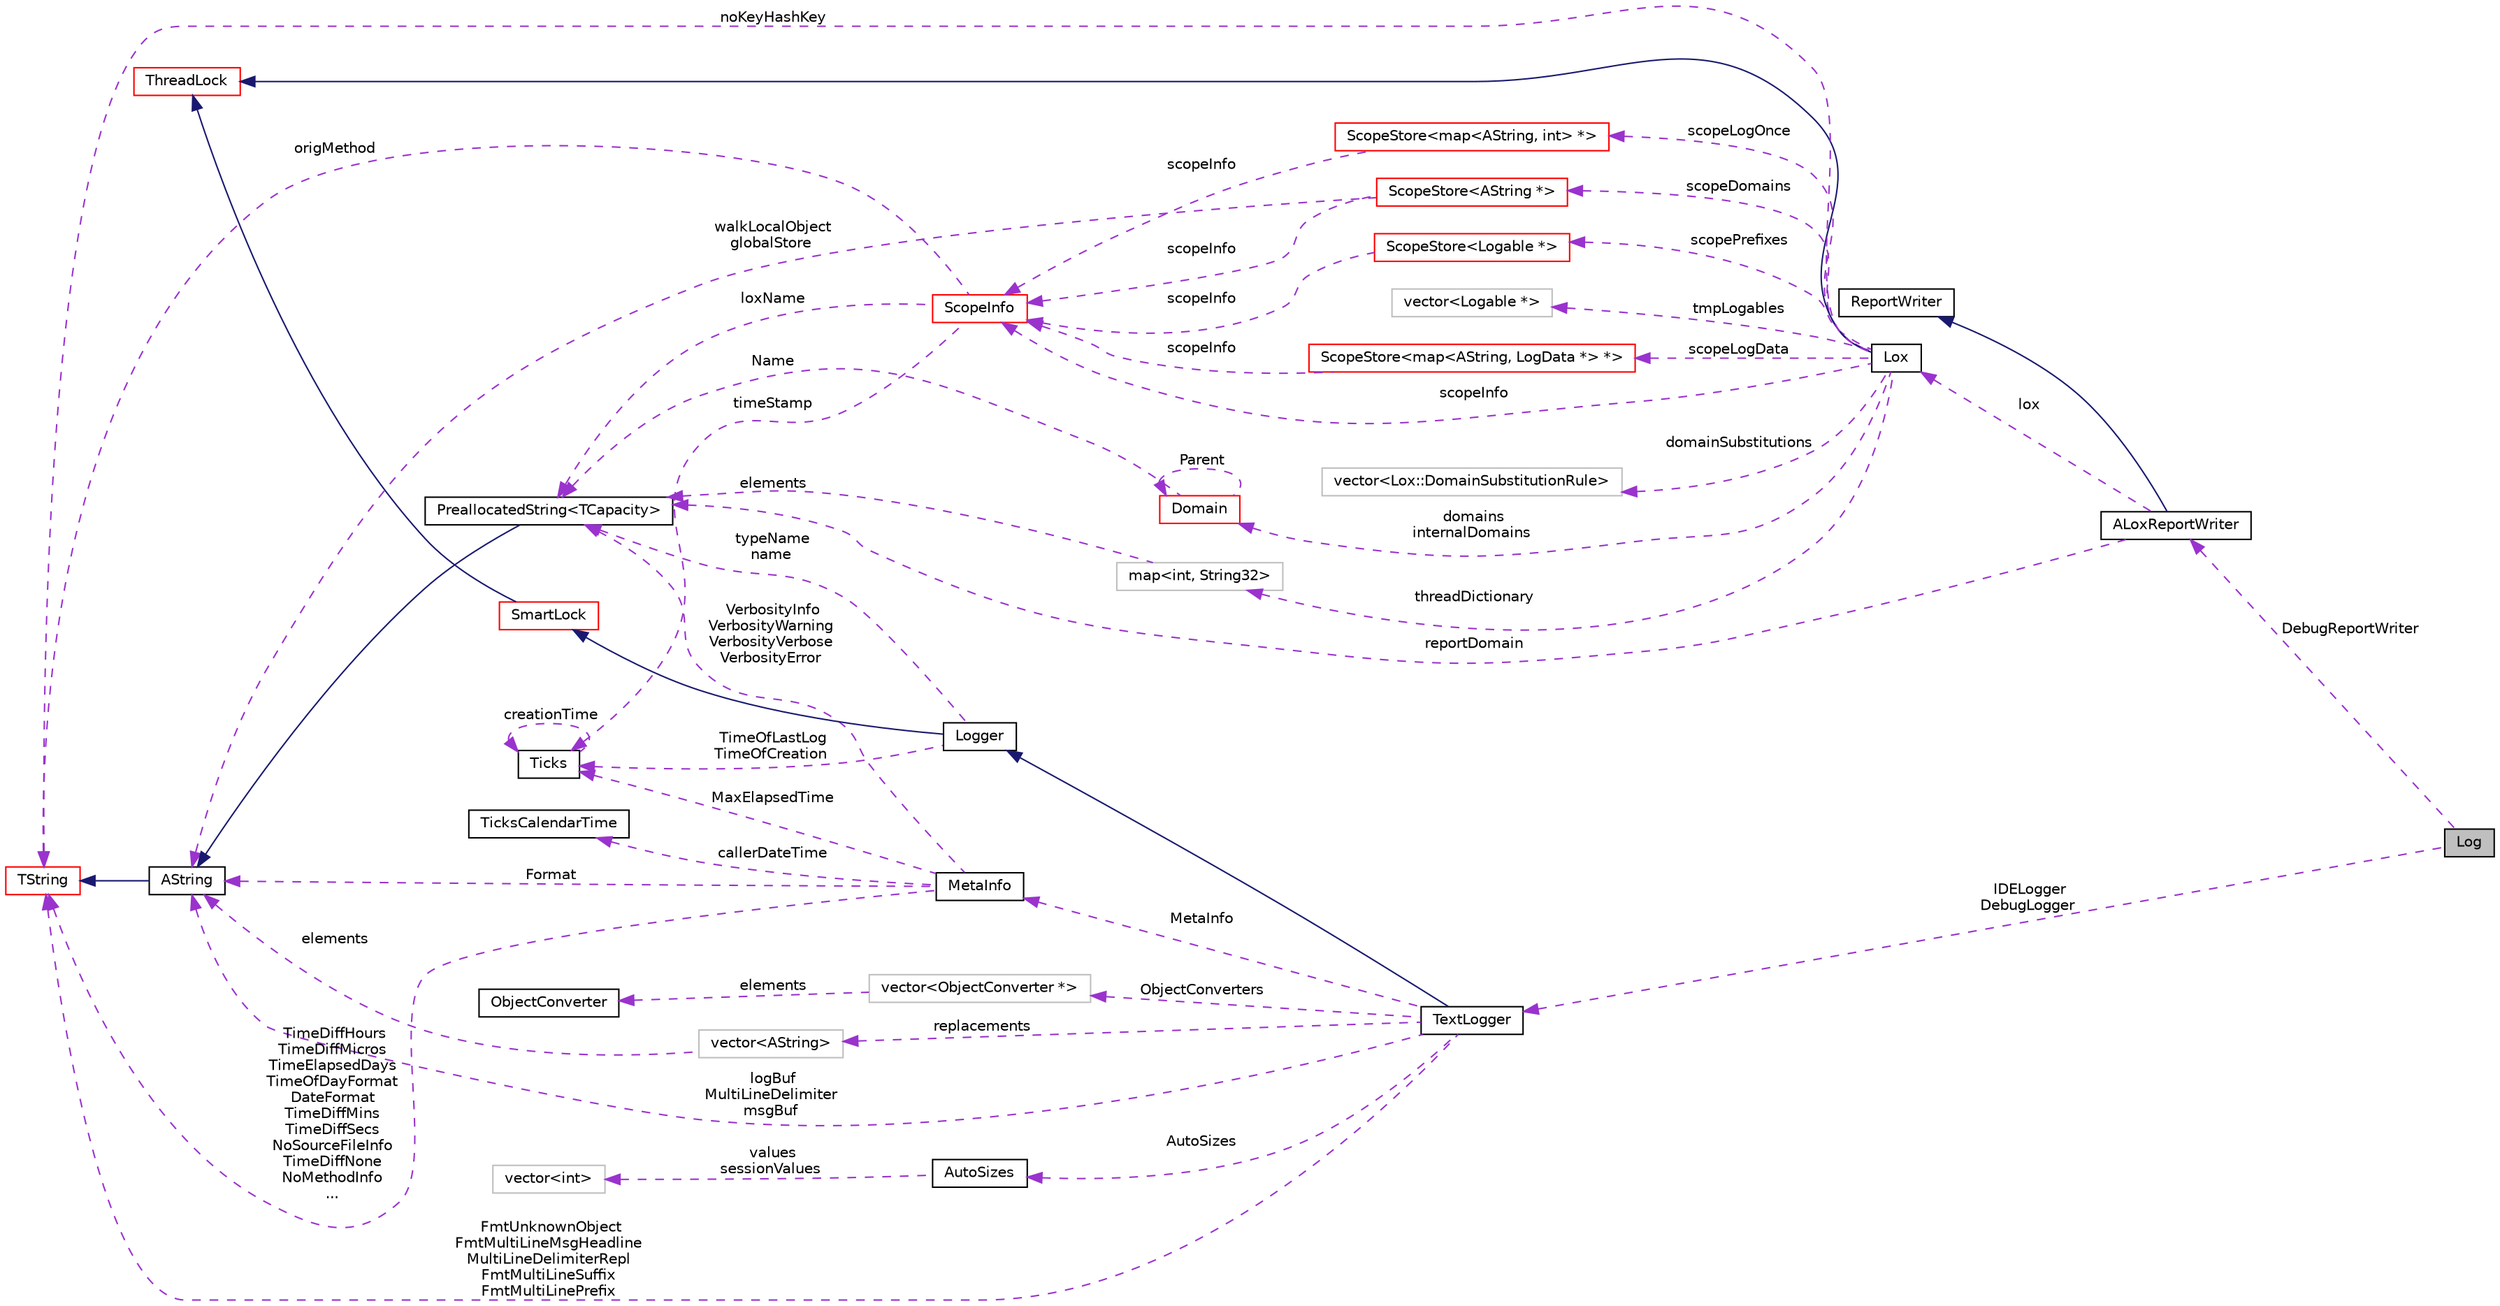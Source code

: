 digraph "Log"
{
  edge [fontname="Helvetica",fontsize="10",labelfontname="Helvetica",labelfontsize="10"];
  node [fontname="Helvetica",fontsize="10",shape=record];
  rankdir="LR";
  Node1 [label="Log",height=0.2,width=0.4,color="black", fillcolor="grey75", style="filled", fontcolor="black"];
  Node11 [label="vector\<int\>",height=0.2,width=0.4,color="grey75", fillcolor="white", style="filled"];
  Node12 [label="vector\<AString\>",height=0.2,width=0.4,color="grey75", fillcolor="white", style="filled"];
  Node16 [label="vector\<ObjectConverter *\>",height=0.2,width=0.4,color="grey75", fillcolor="white", style="filled"];
  Node22 [label="ScopeStore\<map\<AString, LogData *\> *\>",height=0.2,width=0.4,color="red", fillcolor="white", style="filled",URL="$classaworx_1_1lox_1_1core_1_1ScopeStore.html"];
  Node23 [label="vector\<Logable *\>",height=0.2,width=0.4,color="grey75", fillcolor="white", style="filled"];
  Node24 [label="ScopeStore\<AString *\>",height=0.2,width=0.4,color="red", fillcolor="white", style="filled",URL="$classaworx_1_1lox_1_1core_1_1ScopeStore.html"];
  Node25 [label="map\<int, String32\>",height=0.2,width=0.4,color="grey75", fillcolor="white", style="filled"];
  Node26 [label="vector\<Lox::DomainSubstitutionRule\>",height=0.2,width=0.4,color="grey75", fillcolor="white", style="filled"];
  Node27 [label="ScopeStore\<map\<AString, int\> *\>",height=0.2,width=0.4,color="red", fillcolor="white", style="filled",URL="$classaworx_1_1lox_1_1core_1_1ScopeStore.html"];
  Node28 [label="ScopeStore\<Logable *\>",height=0.2,width=0.4,color="red", fillcolor="white", style="filled",URL="$classaworx_1_1lox_1_1core_1_1ScopeStore.html"];
  Node7 [label="PreallocatedString\<TCapacity\>",height=0.2,width=0.4,color="black", fillcolor="white", style="filled",URL="$classaworx_1_1lib_1_1strings_1_1PreallocatedString.html"];
  Node2 -> Node1 [dir="back",color="darkorchid3",fontsize="10",style="dashed",label=" IDELogger\nDebugLogger" ,fontname="Helvetica"];
  Node3 -> Node2 [dir="back",color="midnightblue",fontsize="10",style="solid",fontname="Helvetica"];
  Node4 -> Node3 [dir="back",color="midnightblue",fontsize="10",style="solid",fontname="Helvetica"];
  Node5 -> Node4 [dir="back",color="midnightblue",fontsize="10",style="solid",fontname="Helvetica"];
  Node5 -> Node20 [dir="back",color="midnightblue",fontsize="10",style="solid",fontname="Helvetica"];
  Node6 -> Node3 [dir="back",color="darkorchid3",fontsize="10",style="dashed",label=" TimeOfLastLog\nTimeOfCreation" ,fontname="Helvetica"];
  Node6 -> Node6 [dir="back",color="darkorchid3",fontsize="10",style="dashed",label=" creationTime" ,fontname="Helvetica"];
  Node6 -> Node13 [dir="back",color="darkorchid3",fontsize="10",style="dashed",label=" MaxElapsedTime" ,fontname="Helvetica"];
  Node6 -> Node21 [dir="back",color="darkorchid3",fontsize="10",style="dashed",label=" timeStamp" ,fontname="Helvetica"];
  Node7 -> Node3 [dir="back",color="darkorchid3",fontsize="10",style="dashed",label=" typeName\nname" ,fontname="Helvetica"];
  Node7 -> Node13 [dir="back",color="darkorchid3",fontsize="10",style="dashed",label=" VerbosityInfo\nVerbosityWarning\nVerbosityVerbose\nVerbosityError" ,fontname="Helvetica"];
  Node7 -> Node18 [dir="back",color="darkorchid3",fontsize="10",style="dashed",label=" reportDomain" ,fontname="Helvetica"];
  Node7 -> Node21 [dir="back",color="darkorchid3",fontsize="10",style="dashed",label=" loxName" ,fontname="Helvetica"];
  Node7 -> Node25 [dir="back",color="darkorchid3",fontsize="10",style="dashed",label=" elements" ,fontname="Helvetica"];
  Node7 -> Node29 [dir="back",color="darkorchid3",fontsize="10",style="dashed",label=" Name" ,fontname="Helvetica"];
  Node8 -> Node2 [dir="back",color="darkorchid3",fontsize="10",style="dashed",label=" logBuf\nMultiLineDelimiter\nmsgBuf" ,fontname="Helvetica"];
  Node8 -> Node7 [dir="back",color="midnightblue",fontsize="10",style="solid",fontname="Helvetica"];
  Node8 -> Node12 [dir="back",color="darkorchid3",fontsize="10",style="dashed",label=" elements" ,fontname="Helvetica"];
  Node8 -> Node13 [dir="back",color="darkorchid3",fontsize="10",style="dashed",label=" Format" ,fontname="Helvetica"];
  Node8 -> Node24 [dir="back",color="darkorchid3",fontsize="10",style="dashed",label=" walkLocalObject\nglobalStore" ,fontname="Helvetica"];
  Node9 -> Node2 [dir="back",color="darkorchid3",fontsize="10",style="dashed",label=" FmtUnknownObject\nFmtMultiLineMsgHeadline\nMultiLineDelimiterRepl\nFmtMultiLineSuffix\nFmtMultiLinePrefix" ,fontname="Helvetica"];
  Node9 -> Node8 [dir="back",color="midnightblue",fontsize="10",style="solid",fontname="Helvetica"];
  Node9 -> Node13 [dir="back",color="darkorchid3",fontsize="10",style="dashed",label=" TimeDiffHours\nTimeDiffMicros\nTimeElapsedDays\nTimeOfDayFormat\nDateFormat\nTimeDiffMins\nTimeDiffSecs\nNoSourceFileInfo\nTimeDiffNone\nNoMethodInfo\n..." ,fontname="Helvetica"];
  Node9 -> Node20 [dir="back",color="darkorchid3",fontsize="10",style="dashed",label=" noKeyHashKey" ,fontname="Helvetica"];
  Node9 -> Node21 [dir="back",color="darkorchid3",fontsize="10",style="dashed",label=" origMethod" ,fontname="Helvetica"];
  Node10 -> Node2 [dir="back",color="darkorchid3",fontsize="10",style="dashed",label=" AutoSizes" ,fontname="Helvetica"];
  Node11 -> Node10 [dir="back",color="darkorchid3",fontsize="10",style="dashed",label=" values\nsessionValues" ,fontname="Helvetica"];
  Node12 -> Node2 [dir="back",color="darkorchid3",fontsize="10",style="dashed",label=" replacements" ,fontname="Helvetica"];
  Node13 -> Node2 [dir="back",color="darkorchid3",fontsize="10",style="dashed",label=" MetaInfo" ,fontname="Helvetica"];
  Node15 -> Node13 [dir="back",color="darkorchid3",fontsize="10",style="dashed",label=" callerDateTime" ,fontname="Helvetica"];
  Node16 -> Node2 [dir="back",color="darkorchid3",fontsize="10",style="dashed",label=" ObjectConverters" ,fontname="Helvetica"];
  Node17 -> Node16 [dir="back",color="darkorchid3",fontsize="10",style="dashed",label=" elements" ,fontname="Helvetica"];
  Node18 -> Node1 [dir="back",color="darkorchid3",fontsize="10",style="dashed",label=" DebugReportWriter" ,fontname="Helvetica"];
  Node19 -> Node18 [dir="back",color="midnightblue",fontsize="10",style="solid",fontname="Helvetica"];
  Node20 -> Node18 [dir="back",color="darkorchid3",fontsize="10",style="dashed",label=" lox" ,fontname="Helvetica"];
  Node21 -> Node20 [dir="back",color="darkorchid3",fontsize="10",style="dashed",label=" scopeInfo" ,fontname="Helvetica"];
  Node21 -> Node22 [dir="back",color="darkorchid3",fontsize="10",style="dashed",label=" scopeInfo" ,fontname="Helvetica"];
  Node21 -> Node24 [dir="back",color="darkorchid3",fontsize="10",style="dashed",label=" scopeInfo" ,fontname="Helvetica"];
  Node21 -> Node27 [dir="back",color="darkorchid3",fontsize="10",style="dashed",label=" scopeInfo" ,fontname="Helvetica"];
  Node21 -> Node28 [dir="back",color="darkorchid3",fontsize="10",style="dashed",label=" scopeInfo" ,fontname="Helvetica"];
  Node22 -> Node20 [dir="back",color="darkorchid3",fontsize="10",style="dashed",label=" scopeLogData" ,fontname="Helvetica"];
  Node23 -> Node20 [dir="back",color="darkorchid3",fontsize="10",style="dashed",label=" tmpLogables" ,fontname="Helvetica"];
  Node24 -> Node20 [dir="back",color="darkorchid3",fontsize="10",style="dashed",label=" scopeDomains" ,fontname="Helvetica"];
  Node25 -> Node20 [dir="back",color="darkorchid3",fontsize="10",style="dashed",label=" threadDictionary" ,fontname="Helvetica"];
  Node26 -> Node20 [dir="back",color="darkorchid3",fontsize="10",style="dashed",label=" domainSubstitutions" ,fontname="Helvetica"];
  Node27 -> Node20 [dir="back",color="darkorchid3",fontsize="10",style="dashed",label=" scopeLogOnce" ,fontname="Helvetica"];
  Node28 -> Node20 [dir="back",color="darkorchid3",fontsize="10",style="dashed",label=" scopePrefixes" ,fontname="Helvetica"];
  Node29 -> Node20 [dir="back",color="darkorchid3",fontsize="10",style="dashed",label=" domains\ninternalDomains" ,fontname="Helvetica"];
  Node29 -> Node29 [dir="back",color="darkorchid3",fontsize="10",style="dashed",label=" Parent" ,fontname="Helvetica"];
  Node2 [label="TextLogger",height=0.2,width=0.4,color="black", fillcolor="white", style="filled",URL="$classaworx_1_1lox_1_1core_1_1textlogger_1_1TextLogger.html"];
  Node3 [label="Logger",height=0.2,width=0.4,color="black", fillcolor="white", style="filled",URL="$classaworx_1_1lox_1_1core_1_1Logger.html"];
  Node4 [label="SmartLock",height=0.2,width=0.4,color="red", fillcolor="white", style="filled",URL="$classaworx_1_1lib_1_1threads_1_1SmartLock.html"];
  Node5 [label="ThreadLock",height=0.2,width=0.4,color="red", fillcolor="white", style="filled",URL="$classaworx_1_1lib_1_1threads_1_1ThreadLock.html"];
  Node6 [label="Ticks",height=0.2,width=0.4,color="black", fillcolor="white", style="filled",URL="$classaworx_1_1lib_1_1time_1_1Ticks.html"];
  Node8 [label="AString",height=0.2,width=0.4,color="black", fillcolor="white", style="filled",URL="$classaworx_1_1lib_1_1strings_1_1AString.html"];
  Node9 [label="TString",height=0.2,width=0.4,color="red", fillcolor="white", style="filled",URL="$classaworx_1_1lib_1_1strings_1_1TString.html"];
  Node10 [label="AutoSizes",height=0.2,width=0.4,color="black", fillcolor="white", style="filled",URL="$classaworx_1_1lox_1_1core_1_1textlogger_1_1AutoSizes.html"];
  Node13 [label="MetaInfo",height=0.2,width=0.4,color="black", fillcolor="white", style="filled",URL="$classaworx_1_1lox_1_1core_1_1textlogger_1_1MetaInfo.html"];
  Node15 [label="TicksCalendarTime",height=0.2,width=0.4,color="black", fillcolor="white", style="filled",URL="$classaworx_1_1lib_1_1time_1_1TicksCalendarTime.html"];
  Node17 [label="ObjectConverter",height=0.2,width=0.4,color="black", fillcolor="white", style="filled",URL="$classaworx_1_1lox_1_1core_1_1textlogger_1_1ObjectConverter.html"];
  Node18 [label="ALoxReportWriter",height=0.2,width=0.4,color="black", fillcolor="white", style="filled",URL="$classaworx_1_1lox_1_1ALoxReportWriter.html"];
  Node19 [label="ReportWriter",height=0.2,width=0.4,color="black", fillcolor="white", style="filled",URL="$classaworx_1_1lib_1_1ReportWriter.html"];
  Node20 [label="Lox",height=0.2,width=0.4,color="black", fillcolor="white", style="filled",URL="$classaworx_1_1lox_1_1Lox.html"];
  Node21 [label="ScopeInfo",height=0.2,width=0.4,color="red", fillcolor="white", style="filled",URL="$classaworx_1_1lox_1_1core_1_1ScopeInfo.html"];
  Node29 [label="Domain",height=0.2,width=0.4,color="red", fillcolor="white", style="filled",URL="$classaworx_1_1lox_1_1core_1_1Domain.html"];
}

